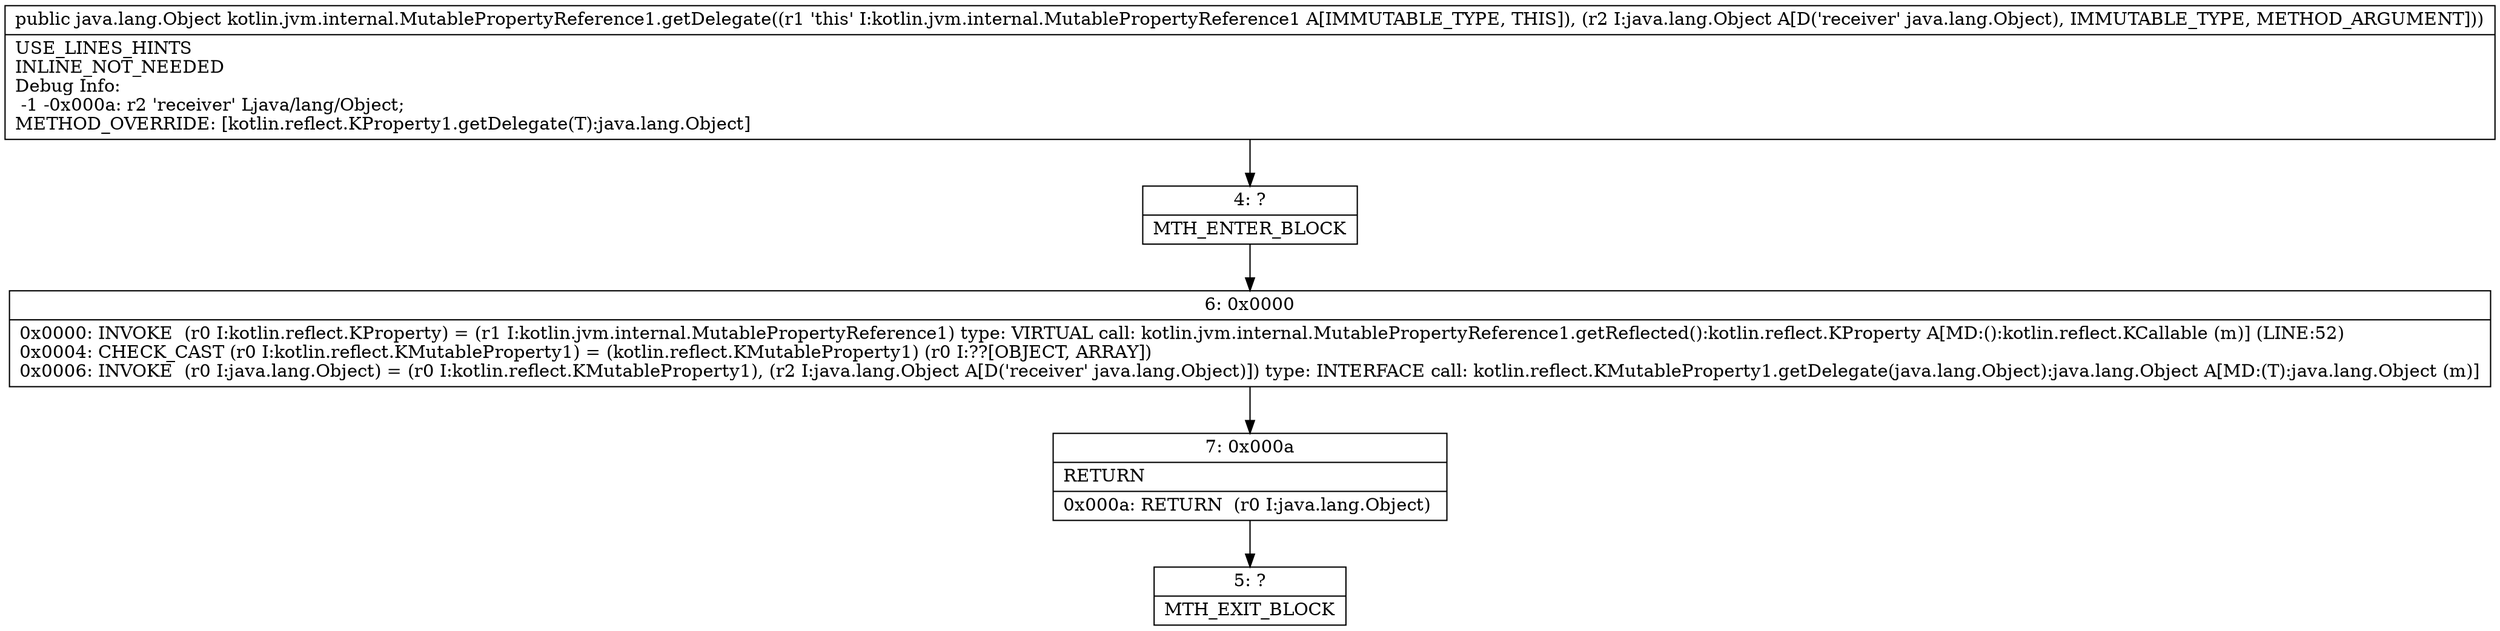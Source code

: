 digraph "CFG forkotlin.jvm.internal.MutablePropertyReference1.getDelegate(Ljava\/lang\/Object;)Ljava\/lang\/Object;" {
Node_4 [shape=record,label="{4\:\ ?|MTH_ENTER_BLOCK\l}"];
Node_6 [shape=record,label="{6\:\ 0x0000|0x0000: INVOKE  (r0 I:kotlin.reflect.KProperty) = (r1 I:kotlin.jvm.internal.MutablePropertyReference1) type: VIRTUAL call: kotlin.jvm.internal.MutablePropertyReference1.getReflected():kotlin.reflect.KProperty A[MD:():kotlin.reflect.KCallable (m)] (LINE:52)\l0x0004: CHECK_CAST (r0 I:kotlin.reflect.KMutableProperty1) = (kotlin.reflect.KMutableProperty1) (r0 I:??[OBJECT, ARRAY]) \l0x0006: INVOKE  (r0 I:java.lang.Object) = (r0 I:kotlin.reflect.KMutableProperty1), (r2 I:java.lang.Object A[D('receiver' java.lang.Object)]) type: INTERFACE call: kotlin.reflect.KMutableProperty1.getDelegate(java.lang.Object):java.lang.Object A[MD:(T):java.lang.Object (m)]\l}"];
Node_7 [shape=record,label="{7\:\ 0x000a|RETURN\l|0x000a: RETURN  (r0 I:java.lang.Object) \l}"];
Node_5 [shape=record,label="{5\:\ ?|MTH_EXIT_BLOCK\l}"];
MethodNode[shape=record,label="{public java.lang.Object kotlin.jvm.internal.MutablePropertyReference1.getDelegate((r1 'this' I:kotlin.jvm.internal.MutablePropertyReference1 A[IMMUTABLE_TYPE, THIS]), (r2 I:java.lang.Object A[D('receiver' java.lang.Object), IMMUTABLE_TYPE, METHOD_ARGUMENT]))  | USE_LINES_HINTS\lINLINE_NOT_NEEDED\lDebug Info:\l  \-1 \-0x000a: r2 'receiver' Ljava\/lang\/Object;\lMETHOD_OVERRIDE: [kotlin.reflect.KProperty1.getDelegate(T):java.lang.Object]\l}"];
MethodNode -> Node_4;Node_4 -> Node_6;
Node_6 -> Node_7;
Node_7 -> Node_5;
}

